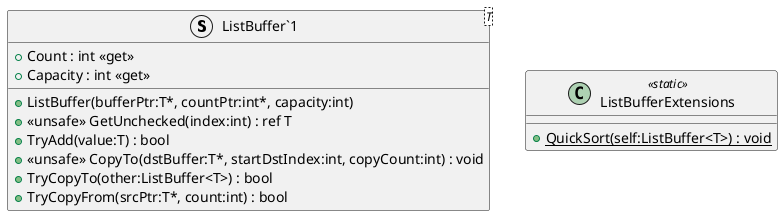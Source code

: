 @startuml
struct "ListBuffer`1"<T> {
    + Count : int <<get>>
    + Capacity : int <<get>>
    + ListBuffer(bufferPtr:T*, countPtr:int*, capacity:int)
    + <<unsafe>> GetUnchecked(index:int) : ref T
    + TryAdd(value:T) : bool
    + <<unsafe>> CopyTo(dstBuffer:T*, startDstIndex:int, copyCount:int) : void
    + TryCopyTo(other:ListBuffer<T>) : bool
    + TryCopyFrom(srcPtr:T*, count:int) : bool
}
class ListBufferExtensions <<static>> {
    + {static} QuickSort(self:ListBuffer<T>) : void
}
@enduml
